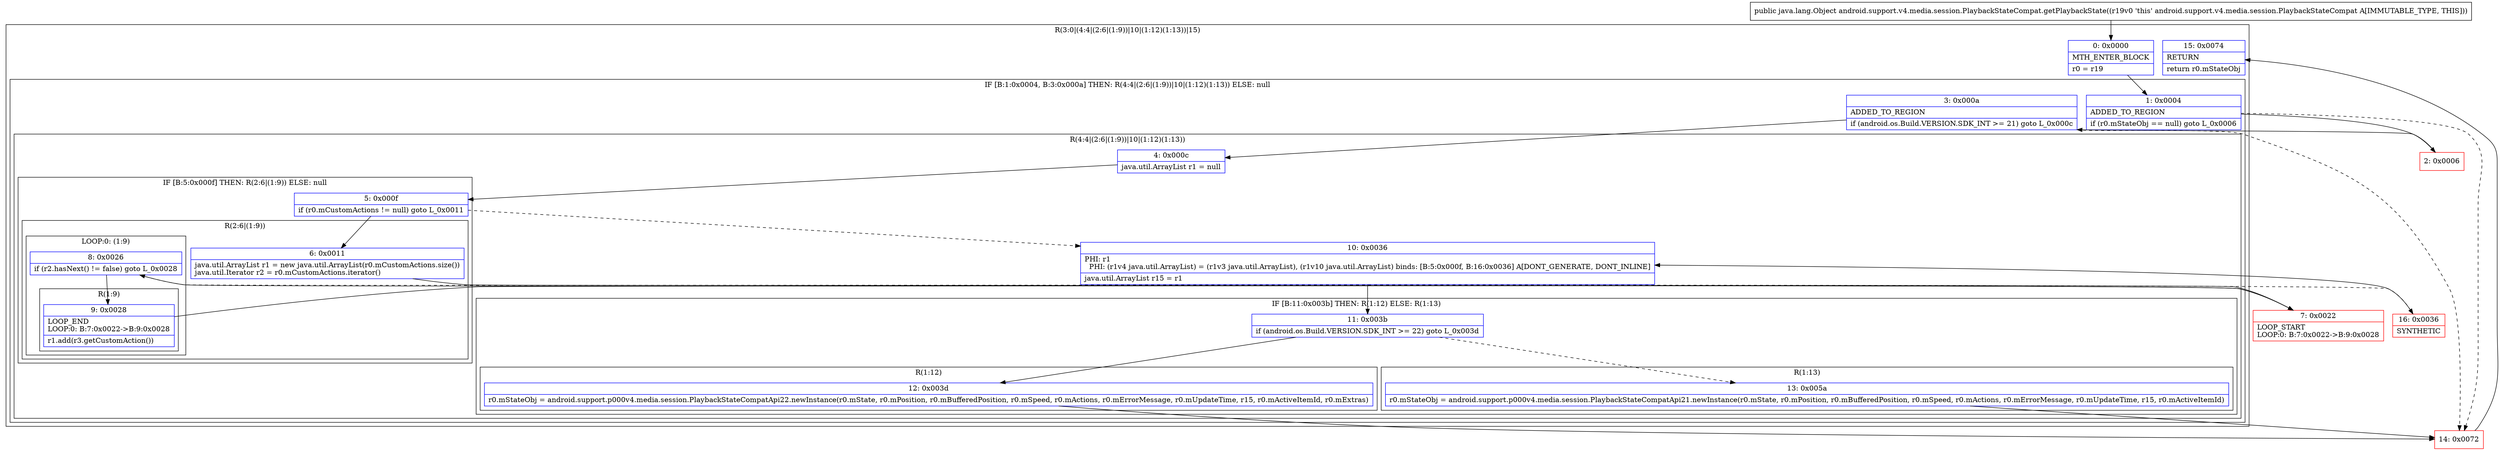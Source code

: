 digraph "CFG forandroid.support.v4.media.session.PlaybackStateCompat.getPlaybackState()Ljava\/lang\/Object;" {
subgraph cluster_Region_1137010217 {
label = "R(3:0|(4:4|(2:6|(1:9))|10|(1:12)(1:13))|15)";
node [shape=record,color=blue];
Node_0 [shape=record,label="{0\:\ 0x0000|MTH_ENTER_BLOCK\l|r0 = r19\l}"];
subgraph cluster_IfRegion_531918833 {
label = "IF [B:1:0x0004, B:3:0x000a] THEN: R(4:4|(2:6|(1:9))|10|(1:12)(1:13)) ELSE: null";
node [shape=record,color=blue];
Node_1 [shape=record,label="{1\:\ 0x0004|ADDED_TO_REGION\l|if (r0.mStateObj == null) goto L_0x0006\l}"];
Node_3 [shape=record,label="{3\:\ 0x000a|ADDED_TO_REGION\l|if (android.os.Build.VERSION.SDK_INT \>= 21) goto L_0x000c\l}"];
subgraph cluster_Region_263405 {
label = "R(4:4|(2:6|(1:9))|10|(1:12)(1:13))";
node [shape=record,color=blue];
Node_4 [shape=record,label="{4\:\ 0x000c|java.util.ArrayList r1 = null\l}"];
subgraph cluster_IfRegion_646617096 {
label = "IF [B:5:0x000f] THEN: R(2:6|(1:9)) ELSE: null";
node [shape=record,color=blue];
Node_5 [shape=record,label="{5\:\ 0x000f|if (r0.mCustomActions != null) goto L_0x0011\l}"];
subgraph cluster_Region_1641381094 {
label = "R(2:6|(1:9))";
node [shape=record,color=blue];
Node_6 [shape=record,label="{6\:\ 0x0011|java.util.ArrayList r1 = new java.util.ArrayList(r0.mCustomActions.size())\ljava.util.Iterator r2 = r0.mCustomActions.iterator()\l}"];
subgraph cluster_LoopRegion_1192289460 {
label = "LOOP:0: (1:9)";
node [shape=record,color=blue];
Node_8 [shape=record,label="{8\:\ 0x0026|if (r2.hasNext() != false) goto L_0x0028\l}"];
subgraph cluster_Region_1346952810 {
label = "R(1:9)";
node [shape=record,color=blue];
Node_9 [shape=record,label="{9\:\ 0x0028|LOOP_END\lLOOP:0: B:7:0x0022\-\>B:9:0x0028\l|r1.add(r3.getCustomAction())\l}"];
}
}
}
}
Node_10 [shape=record,label="{10\:\ 0x0036|PHI: r1 \l  PHI: (r1v4 java.util.ArrayList) = (r1v3 java.util.ArrayList), (r1v10 java.util.ArrayList) binds: [B:5:0x000f, B:16:0x0036] A[DONT_GENERATE, DONT_INLINE]\l|java.util.ArrayList r15 = r1\l}"];
subgraph cluster_IfRegion_789329489 {
label = "IF [B:11:0x003b] THEN: R(1:12) ELSE: R(1:13)";
node [shape=record,color=blue];
Node_11 [shape=record,label="{11\:\ 0x003b|if (android.os.Build.VERSION.SDK_INT \>= 22) goto L_0x003d\l}"];
subgraph cluster_Region_62781932 {
label = "R(1:12)";
node [shape=record,color=blue];
Node_12 [shape=record,label="{12\:\ 0x003d|r0.mStateObj = android.support.p000v4.media.session.PlaybackStateCompatApi22.newInstance(r0.mState, r0.mPosition, r0.mBufferedPosition, r0.mSpeed, r0.mActions, r0.mErrorMessage, r0.mUpdateTime, r15, r0.mActiveItemId, r0.mExtras)\l}"];
}
subgraph cluster_Region_599696922 {
label = "R(1:13)";
node [shape=record,color=blue];
Node_13 [shape=record,label="{13\:\ 0x005a|r0.mStateObj = android.support.p000v4.media.session.PlaybackStateCompatApi21.newInstance(r0.mState, r0.mPosition, r0.mBufferedPosition, r0.mSpeed, r0.mActions, r0.mErrorMessage, r0.mUpdateTime, r15, r0.mActiveItemId)\l}"];
}
}
}
}
Node_15 [shape=record,label="{15\:\ 0x0074|RETURN\l|return r0.mStateObj\l}"];
}
Node_2 [shape=record,color=red,label="{2\:\ 0x0006}"];
Node_7 [shape=record,color=red,label="{7\:\ 0x0022|LOOP_START\lLOOP:0: B:7:0x0022\-\>B:9:0x0028\l}"];
Node_14 [shape=record,color=red,label="{14\:\ 0x0072}"];
Node_16 [shape=record,color=red,label="{16\:\ 0x0036|SYNTHETIC\l}"];
MethodNode[shape=record,label="{public java.lang.Object android.support.v4.media.session.PlaybackStateCompat.getPlaybackState((r19v0 'this' android.support.v4.media.session.PlaybackStateCompat A[IMMUTABLE_TYPE, THIS])) }"];
MethodNode -> Node_0;
Node_0 -> Node_1;
Node_1 -> Node_2;
Node_1 -> Node_14[style=dashed];
Node_3 -> Node_4;
Node_3 -> Node_14[style=dashed];
Node_4 -> Node_5;
Node_5 -> Node_6;
Node_5 -> Node_10[style=dashed];
Node_6 -> Node_7;
Node_8 -> Node_9;
Node_8 -> Node_16[style=dashed];
Node_9 -> Node_7;
Node_10 -> Node_11;
Node_11 -> Node_12;
Node_11 -> Node_13[style=dashed];
Node_12 -> Node_14;
Node_13 -> Node_14;
Node_2 -> Node_3;
Node_7 -> Node_8;
Node_14 -> Node_15;
Node_16 -> Node_10;
}

